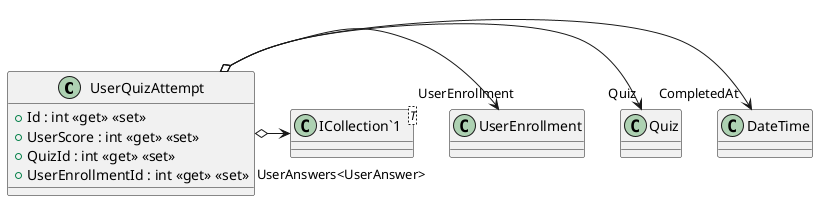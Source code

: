 @startuml
class UserQuizAttempt {
    + Id : int <<get>> <<set>>
    + UserScore : int <<get>> <<set>>
    + QuizId : int <<get>> <<set>>
    + UserEnrollmentId : int <<get>> <<set>>
}
class "ICollection`1"<T> {
}
UserQuizAttempt o-> "CompletedAt" DateTime
UserQuizAttempt o-> "Quiz" Quiz
UserQuizAttempt o-> "UserEnrollment" UserEnrollment
UserQuizAttempt o-> "UserAnswers<UserAnswer>" "ICollection`1"
@enduml
